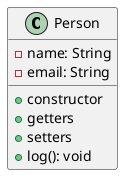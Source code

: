 @startuml

class Person {
    -name: String
    -email: String
    {method} +constructor
    {method} +getters
    {method} +setters
    +log(): void
}

@enduml